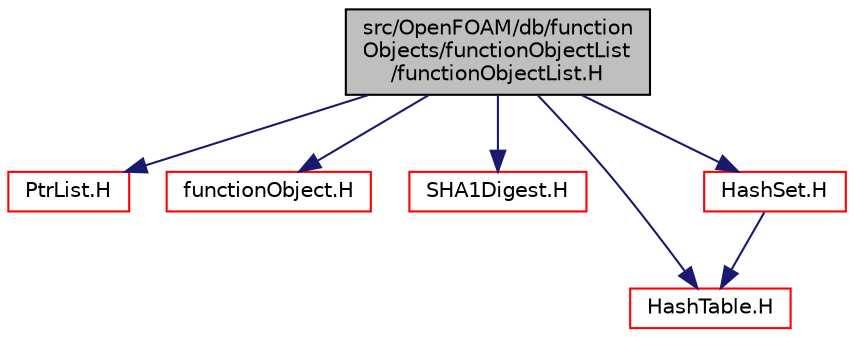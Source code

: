 digraph "src/OpenFOAM/db/functionObjects/functionObjectList/functionObjectList.H"
{
  bgcolor="transparent";
  edge [fontname="Helvetica",fontsize="10",labelfontname="Helvetica",labelfontsize="10"];
  node [fontname="Helvetica",fontsize="10",shape=record];
  Node0 [label="src/OpenFOAM/db/function\lObjects/functionObjectList\l/functionObjectList.H",height=0.2,width=0.4,color="black", fillcolor="grey75", style="filled", fontcolor="black"];
  Node0 -> Node1 [color="midnightblue",fontsize="10",style="solid",fontname="Helvetica"];
  Node1 [label="PtrList.H",height=0.2,width=0.4,color="red",URL="$a09419.html"];
  Node0 -> Node68 [color="midnightblue",fontsize="10",style="solid",fontname="Helvetica"];
  Node68 [label="functionObject.H",height=0.2,width=0.4,color="red",URL="$a09647.html"];
  Node0 -> Node81 [color="midnightblue",fontsize="10",style="solid",fontname="Helvetica"];
  Node81 [label="SHA1Digest.H",height=0.2,width=0.4,color="red",URL="$a13109.html"];
  Node0 -> Node79 [color="midnightblue",fontsize="10",style="solid",fontname="Helvetica"];
  Node79 [label="HashTable.H",height=0.2,width=0.4,color="red",URL="$a09179.html"];
  Node0 -> Node82 [color="midnightblue",fontsize="10",style="solid",fontname="Helvetica"];
  Node82 [label="HashSet.H",height=0.2,width=0.4,color="red",URL="$a09173.html"];
  Node82 -> Node79 [color="midnightblue",fontsize="10",style="solid",fontname="Helvetica"];
}
